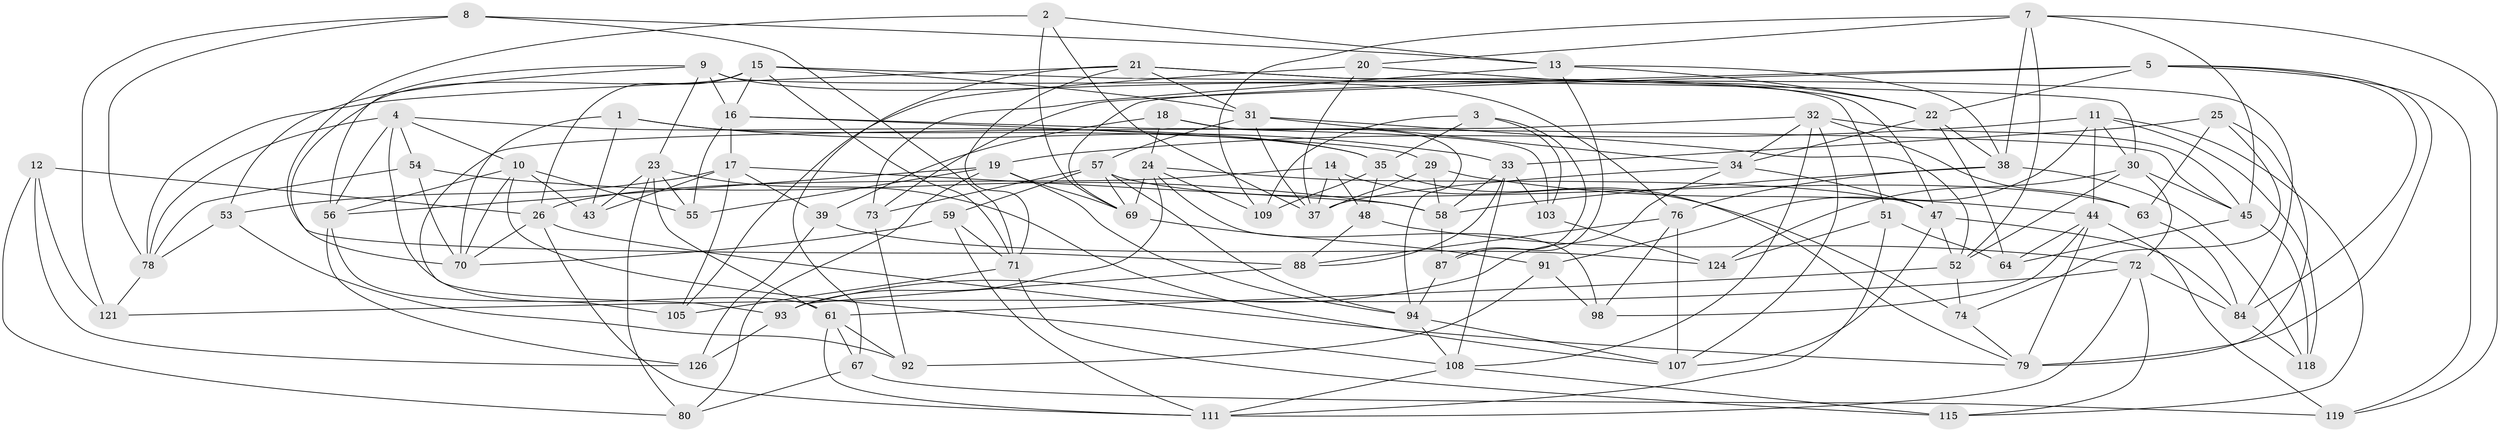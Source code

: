 // original degree distribution, {4: 1.0}
// Generated by graph-tools (version 1.1) at 2025/11/02/27/25 16:11:44]
// undirected, 83 vertices, 210 edges
graph export_dot {
graph [start="1"]
  node [color=gray90,style=filled];
  1;
  2;
  3;
  4 [super="+40"];
  5 [super="+6"];
  7 [super="+41"];
  8;
  9 [super="+36"];
  10 [super="+27"];
  11 [super="+125"];
  12;
  13 [super="+95"];
  14;
  15 [super="+99"];
  16 [super="+42"];
  17 [super="+28"];
  18;
  19 [super="+89"];
  20;
  21 [super="+75"];
  22 [super="+116"];
  23 [super="+101"];
  24 [super="+62"];
  25;
  26 [super="+46"];
  29;
  30 [super="+85"];
  31 [super="+65"];
  32 [super="+50"];
  33 [super="+49"];
  34 [super="+104"];
  35 [super="+77"];
  37 [super="+60"];
  38 [super="+123"];
  39;
  43;
  44 [super="+106"];
  45 [super="+66"];
  47 [super="+83"];
  48;
  51;
  52 [super="+97"];
  53;
  54;
  55;
  56 [super="+81"];
  57 [super="+122"];
  58 [super="+96"];
  59;
  61 [super="+68"];
  63;
  64;
  67;
  69 [super="+86"];
  70 [super="+112"];
  71 [super="+82"];
  72 [super="+113"];
  73;
  74;
  76 [super="+90"];
  78 [super="+117"];
  79 [super="+102"];
  80;
  84 [super="+127"];
  87;
  88 [super="+100"];
  91;
  92;
  93 [super="+128"];
  94 [super="+110"];
  98;
  103;
  105;
  107 [super="+129"];
  108 [super="+120"];
  109;
  111 [super="+114"];
  115;
  118;
  119;
  121;
  124;
  126;
  1 -- 70;
  1 -- 43;
  1 -- 33;
  1 -- 35;
  2 -- 88;
  2 -- 69;
  2 -- 13;
  2 -- 37;
  3 -- 103;
  3 -- 87;
  3 -- 109;
  3 -- 35;
  4 -- 61;
  4 -- 35;
  4 -- 78;
  4 -- 10;
  4 -- 54;
  4 -- 56;
  5 -- 119;
  5 -- 79;
  5 -- 73;
  5 -- 22;
  5 -- 84;
  5 -- 69;
  7 -- 20;
  7 -- 109;
  7 -- 119;
  7 -- 45;
  7 -- 52;
  7 -- 38;
  8 -- 121;
  8 -- 13;
  8 -- 78;
  8 -- 71;
  9 -- 23;
  9 -- 76;
  9 -- 56;
  9 -- 84;
  9 -- 53;
  9 -- 16;
  10 -- 56;
  10 -- 70;
  10 -- 43;
  10 -- 55;
  10 -- 108;
  11 -- 19;
  11 -- 91;
  11 -- 115;
  11 -- 118;
  11 -- 30;
  11 -- 44;
  12 -- 126;
  12 -- 26;
  12 -- 80;
  12 -- 121;
  13 -- 73;
  13 -- 22;
  13 -- 38;
  13 -- 87;
  14 -- 48;
  14 -- 74;
  14 -- 37;
  14 -- 26;
  15 -- 31;
  15 -- 26;
  15 -- 70;
  15 -- 16;
  15 -- 71;
  15 -- 30;
  16 -- 45;
  16 -- 29;
  16 -- 17;
  16 -- 55;
  17 -- 53;
  17 -- 43;
  17 -- 105;
  17 -- 39;
  17 -- 58;
  18 -- 103;
  18 -- 39;
  18 -- 94;
  18 -- 24;
  19 -- 55;
  19 -- 80;
  19 -- 69;
  19 -- 94;
  19 -- 56;
  20 -- 105;
  20 -- 37;
  20 -- 22;
  21 -- 71;
  21 -- 31;
  21 -- 51;
  21 -- 67;
  21 -- 78;
  21 -- 47;
  22 -- 64;
  22 -- 38;
  22 -- 34;
  23 -- 61;
  23 -- 80;
  23 -- 43;
  23 -- 55;
  23 -- 107;
  24 -- 98;
  24 -- 69;
  24 -- 47;
  24 -- 109;
  24 -- 93;
  25 -- 74;
  25 -- 63;
  25 -- 33;
  25 -- 79;
  26 -- 111;
  26 -- 70;
  26 -- 79;
  29 -- 44;
  29 -- 58;
  29 -- 37;
  30 -- 52;
  30 -- 124;
  30 -- 72;
  30 -- 45;
  31 -- 34;
  31 -- 52;
  31 -- 37;
  31 -- 57;
  32 -- 107;
  32 -- 63;
  32 -- 108;
  32 -- 34;
  32 -- 93;
  32 -- 45;
  33 -- 108;
  33 -- 58;
  33 -- 88;
  33 -- 103;
  34 -- 93;
  34 -- 37;
  34 -- 47;
  35 -- 109;
  35 -- 79;
  35 -- 48;
  38 -- 76;
  38 -- 118;
  38 -- 58;
  39 -- 124;
  39 -- 126;
  44 -- 79;
  44 -- 98;
  44 -- 64;
  44 -- 119;
  45 -- 64;
  45 -- 118;
  47 -- 84;
  47 -- 107;
  47 -- 52;
  48 -- 72;
  48 -- 88;
  51 -- 124;
  51 -- 111;
  51 -- 64;
  52 -- 74;
  52 -- 61;
  53 -- 92;
  53 -- 78;
  54 -- 58;
  54 -- 78;
  54 -- 70;
  56 -- 105;
  56 -- 126;
  57 -- 94;
  57 -- 73;
  57 -- 63;
  57 -- 59;
  57 -- 69;
  58 -- 87;
  59 -- 71;
  59 -- 111;
  59 -- 70;
  61 -- 111;
  61 -- 67;
  61 -- 92;
  63 -- 84;
  67 -- 119;
  67 -- 80;
  69 -- 91;
  71 -- 105;
  71 -- 115;
  72 -- 84;
  72 -- 121;
  72 -- 115;
  72 -- 111;
  73 -- 92;
  74 -- 79;
  76 -- 98;
  76 -- 107 [weight=2];
  76 -- 88;
  78 -- 121;
  84 -- 118;
  87 -- 94;
  88 -- 93 [weight=2];
  91 -- 92;
  91 -- 98;
  93 -- 126;
  94 -- 107;
  94 -- 108;
  103 -- 124;
  108 -- 111;
  108 -- 115;
}
